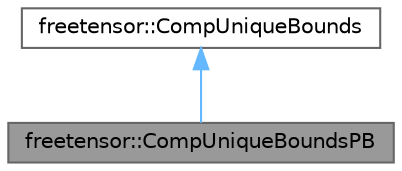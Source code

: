 digraph "freetensor::CompUniqueBoundsPB"
{
 // LATEX_PDF_SIZE
  bgcolor="transparent";
  edge [fontname=Helvetica,fontsize=10,labelfontname=Helvetica,labelfontsize=10];
  node [fontname=Helvetica,fontsize=10,shape=box,height=0.2,width=0.4];
  Node1 [label="freetensor::CompUniqueBoundsPB",height=0.2,width=0.4,color="gray40", fillcolor="grey60", style="filled", fontcolor="black",tooltip=" "];
  Node2 -> Node1 [dir="back",color="steelblue1",style="solid"];
  Node2 [label="freetensor::CompUniqueBounds",height=0.2,width=0.4,color="gray40", fillcolor="white", style="filled",URL="$classfreetensor_1_1CompUniqueBounds.html",tooltip=" "];
}
